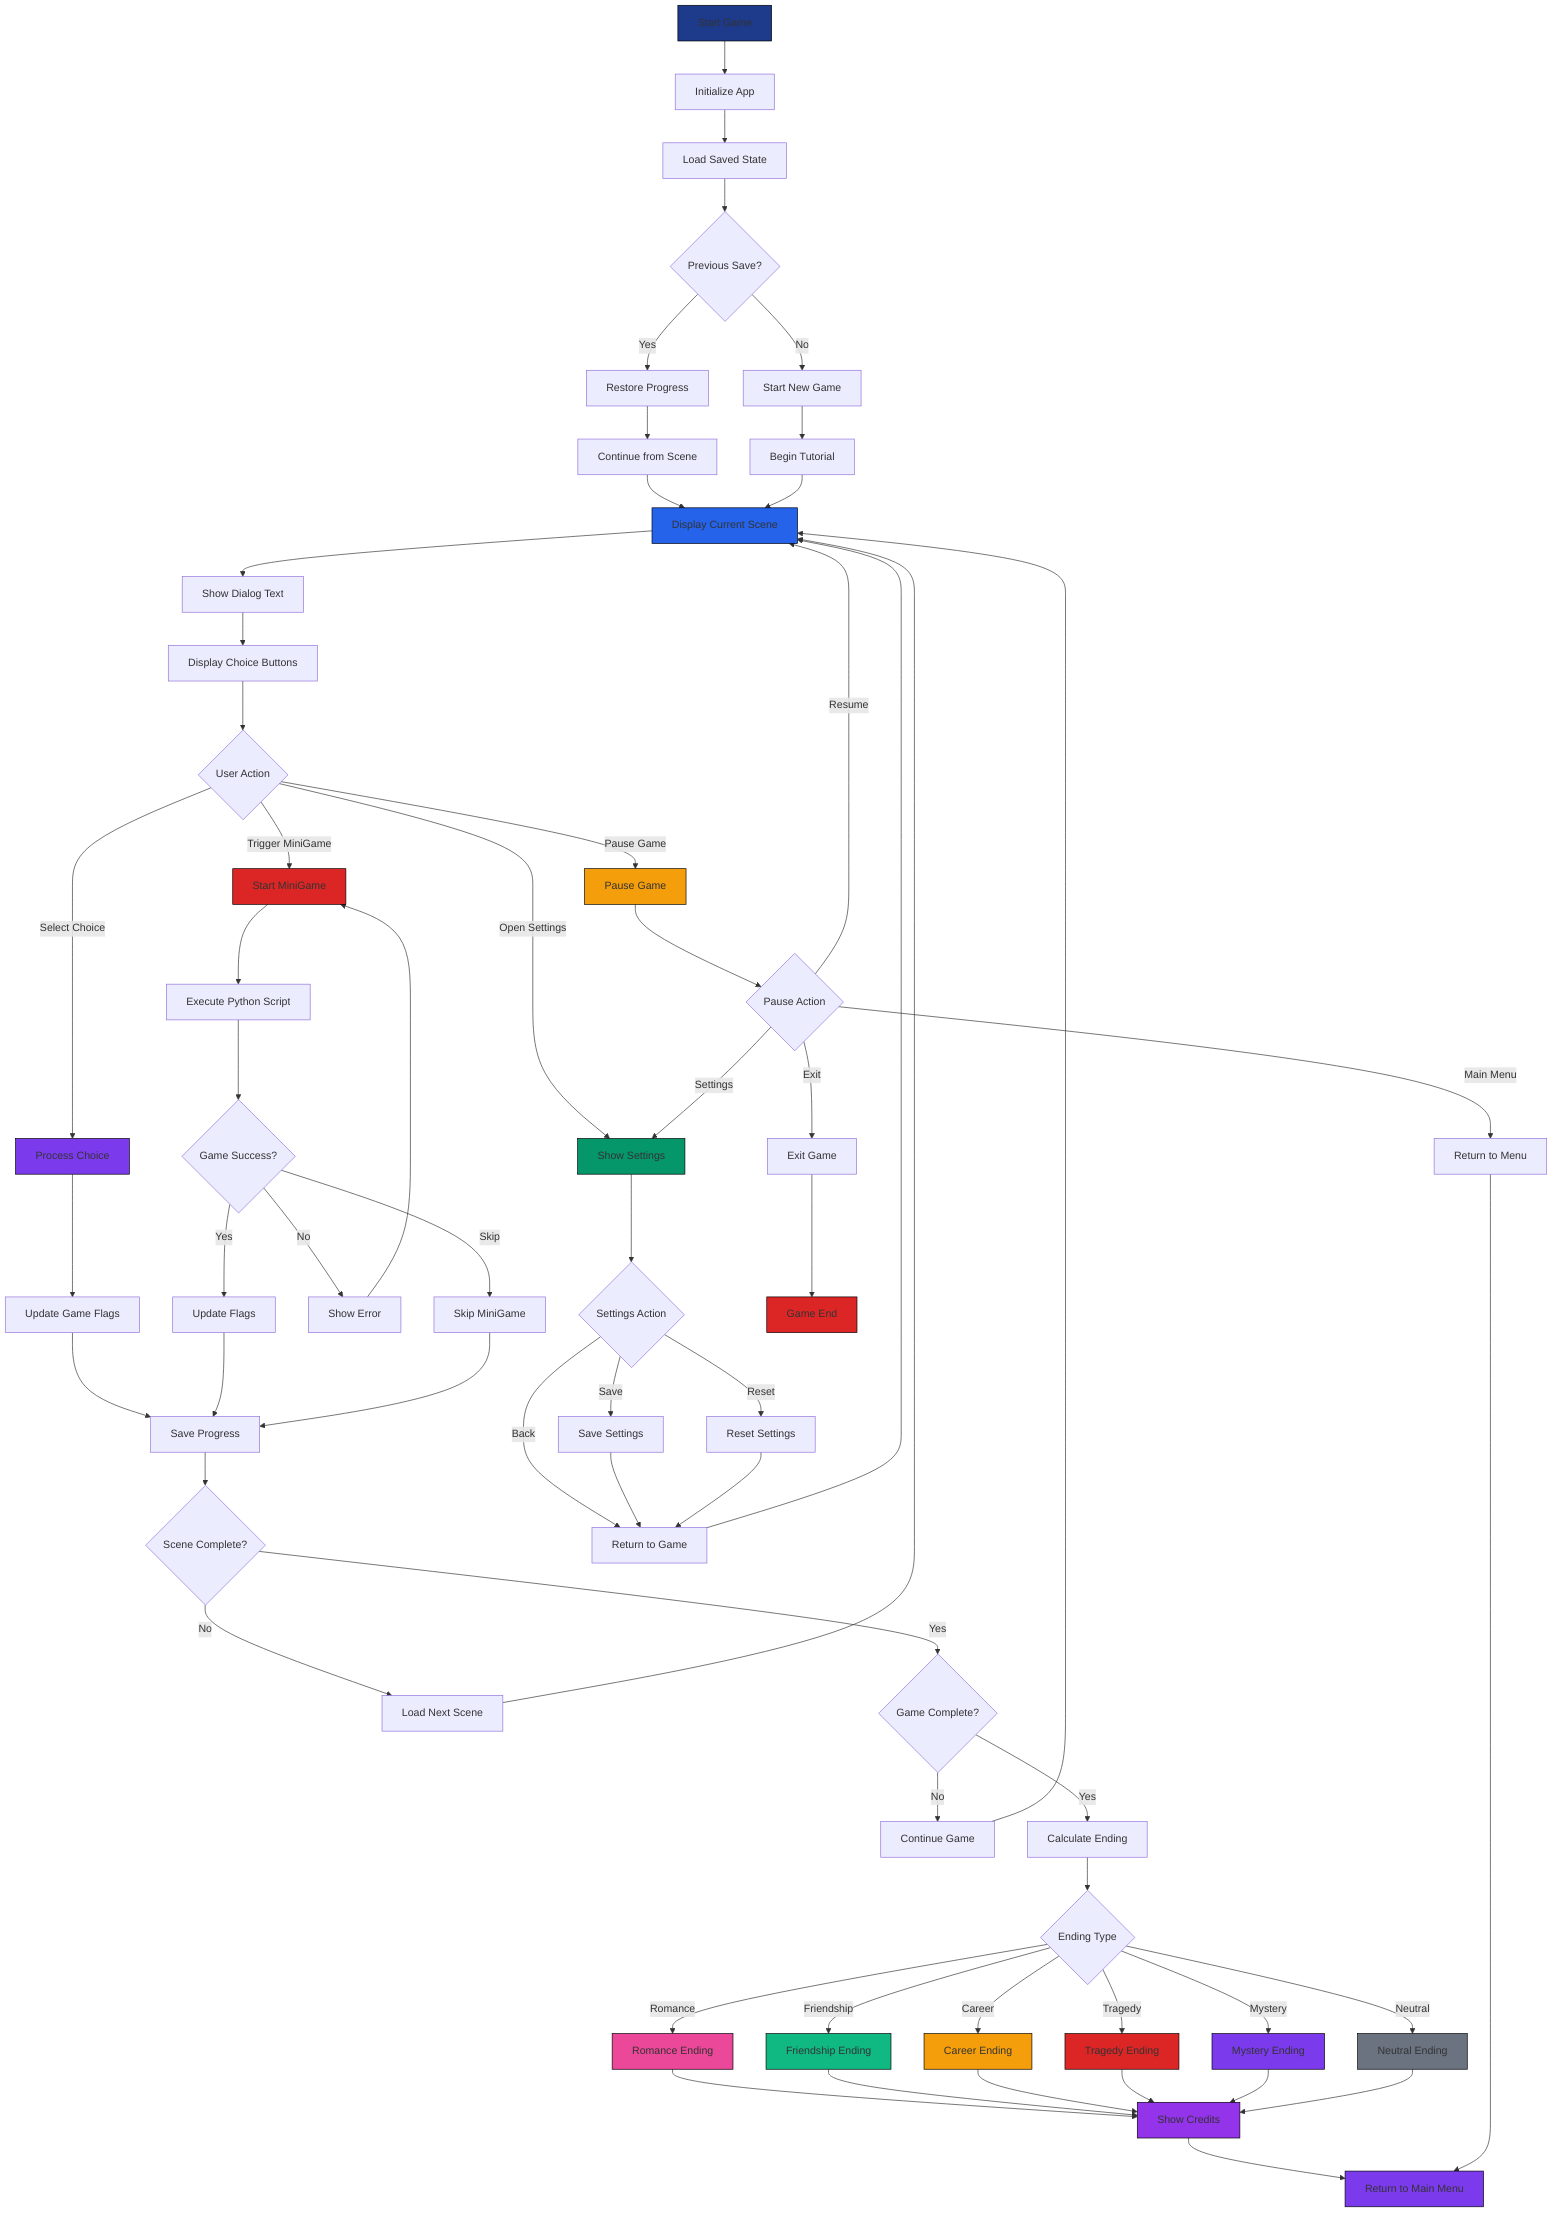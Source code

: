 ﻿graph TD
    A[Start Game] --> B[Initialize App]
    B --> C[Load Saved State]
    C --> D{Previous Save?}
    
    D -->|Yes| E[Restore Progress]
    D -->|No| F[Start New Game]
    
    E --> G[Continue from Scene]
    F --> H[Begin Tutorial]
    
    G --> I[Display Current Scene]
    H --> I
    
    I --> J[Show Dialog Text]
    J --> K[Display Choice Buttons]
    
    K --> L{User Action}
    L -->|Select Choice| M[Process Choice]
    L -->|Trigger MiniGame| N[Start MiniGame]
    L -->|Open Settings| O[Show Settings]
    L -->|Pause Game| P[Pause Game]
    
    M --> Q[Update Game Flags]
    Q --> R[Save Progress]
    R --> S{Scene Complete?}
    
    N --> T[Execute Python Script]
    T --> U{Game Success?}
    U -->|Yes| V[Update Flags]
    U -->|No| W[Show Error]
    U -->|Skip| X[Skip MiniGame]
    
    V --> R
    W --> N
    X --> R
    
    O --> Y{Settings Action}
    Y -->|Save| Z[Save Settings]
    Y -->|Reset| AA[Reset Settings]
    Y -->|Back| BB[Return to Game]
    
    Z --> BB
    AA --> BB
    BB --> I
    
    P --> CC{Pause Action}
    CC -->|Resume| I
    CC -->|Settings| O
    CC -->|Main Menu| DD[Return to Menu]
    CC -->|Exit| EE[Exit Game]
    
    S -->|No| FF[Load Next Scene]
    S -->|Yes| GG{Game Complete?}
    
    FF --> I
    
    GG -->|No| HH[Continue Game]
    GG -->|Yes| II[Calculate Ending]
    
    HH --> I
    
    II --> JJ{Ending Type}
    JJ -->|Romance| KK[Romance Ending]
    JJ -->|Friendship| LL[Friendship Ending]
    JJ -->|Career| MM[Career Ending]
    JJ -->|Tragedy| NN[Tragedy Ending]
    JJ -->|Mystery| OO[Mystery Ending]
    JJ -->|Neutral| PP[Neutral Ending]
    
    KK --> QQ[Show Credits]
    LL --> QQ
    MM --> QQ
    NN --> QQ
    OO --> QQ
    PP --> QQ
    
    QQ --> RR[Return to Main Menu]
    DD --> RR
    EE --> SS[Game End]
    
    style A fill:#1E3A8A,stroke:#000000
    style I fill:#2563EB,stroke:#000000
    style M fill:#7C3AED,stroke:#000000
    style N fill:#DC2626,stroke:#000000
    style O fill:#059669,stroke:#000000
    style P fill:#F59E0B,stroke:#000000
    style KK fill:#EC4899,stroke:#000000
    style LL fill:#10B981,stroke:#000000
    style MM fill:#F59E0B,stroke:#000000
    style NN fill:#DC2626,stroke:#000000
    style OO fill:#7C3AED,stroke:#000000
    style PP fill:#6B7280,stroke:#000000
    style QQ fill:#9333EA,stroke:#000000
    style RR fill:#7C3AED,stroke:#000000
    style SS fill:#DC2626,stroke:#000000